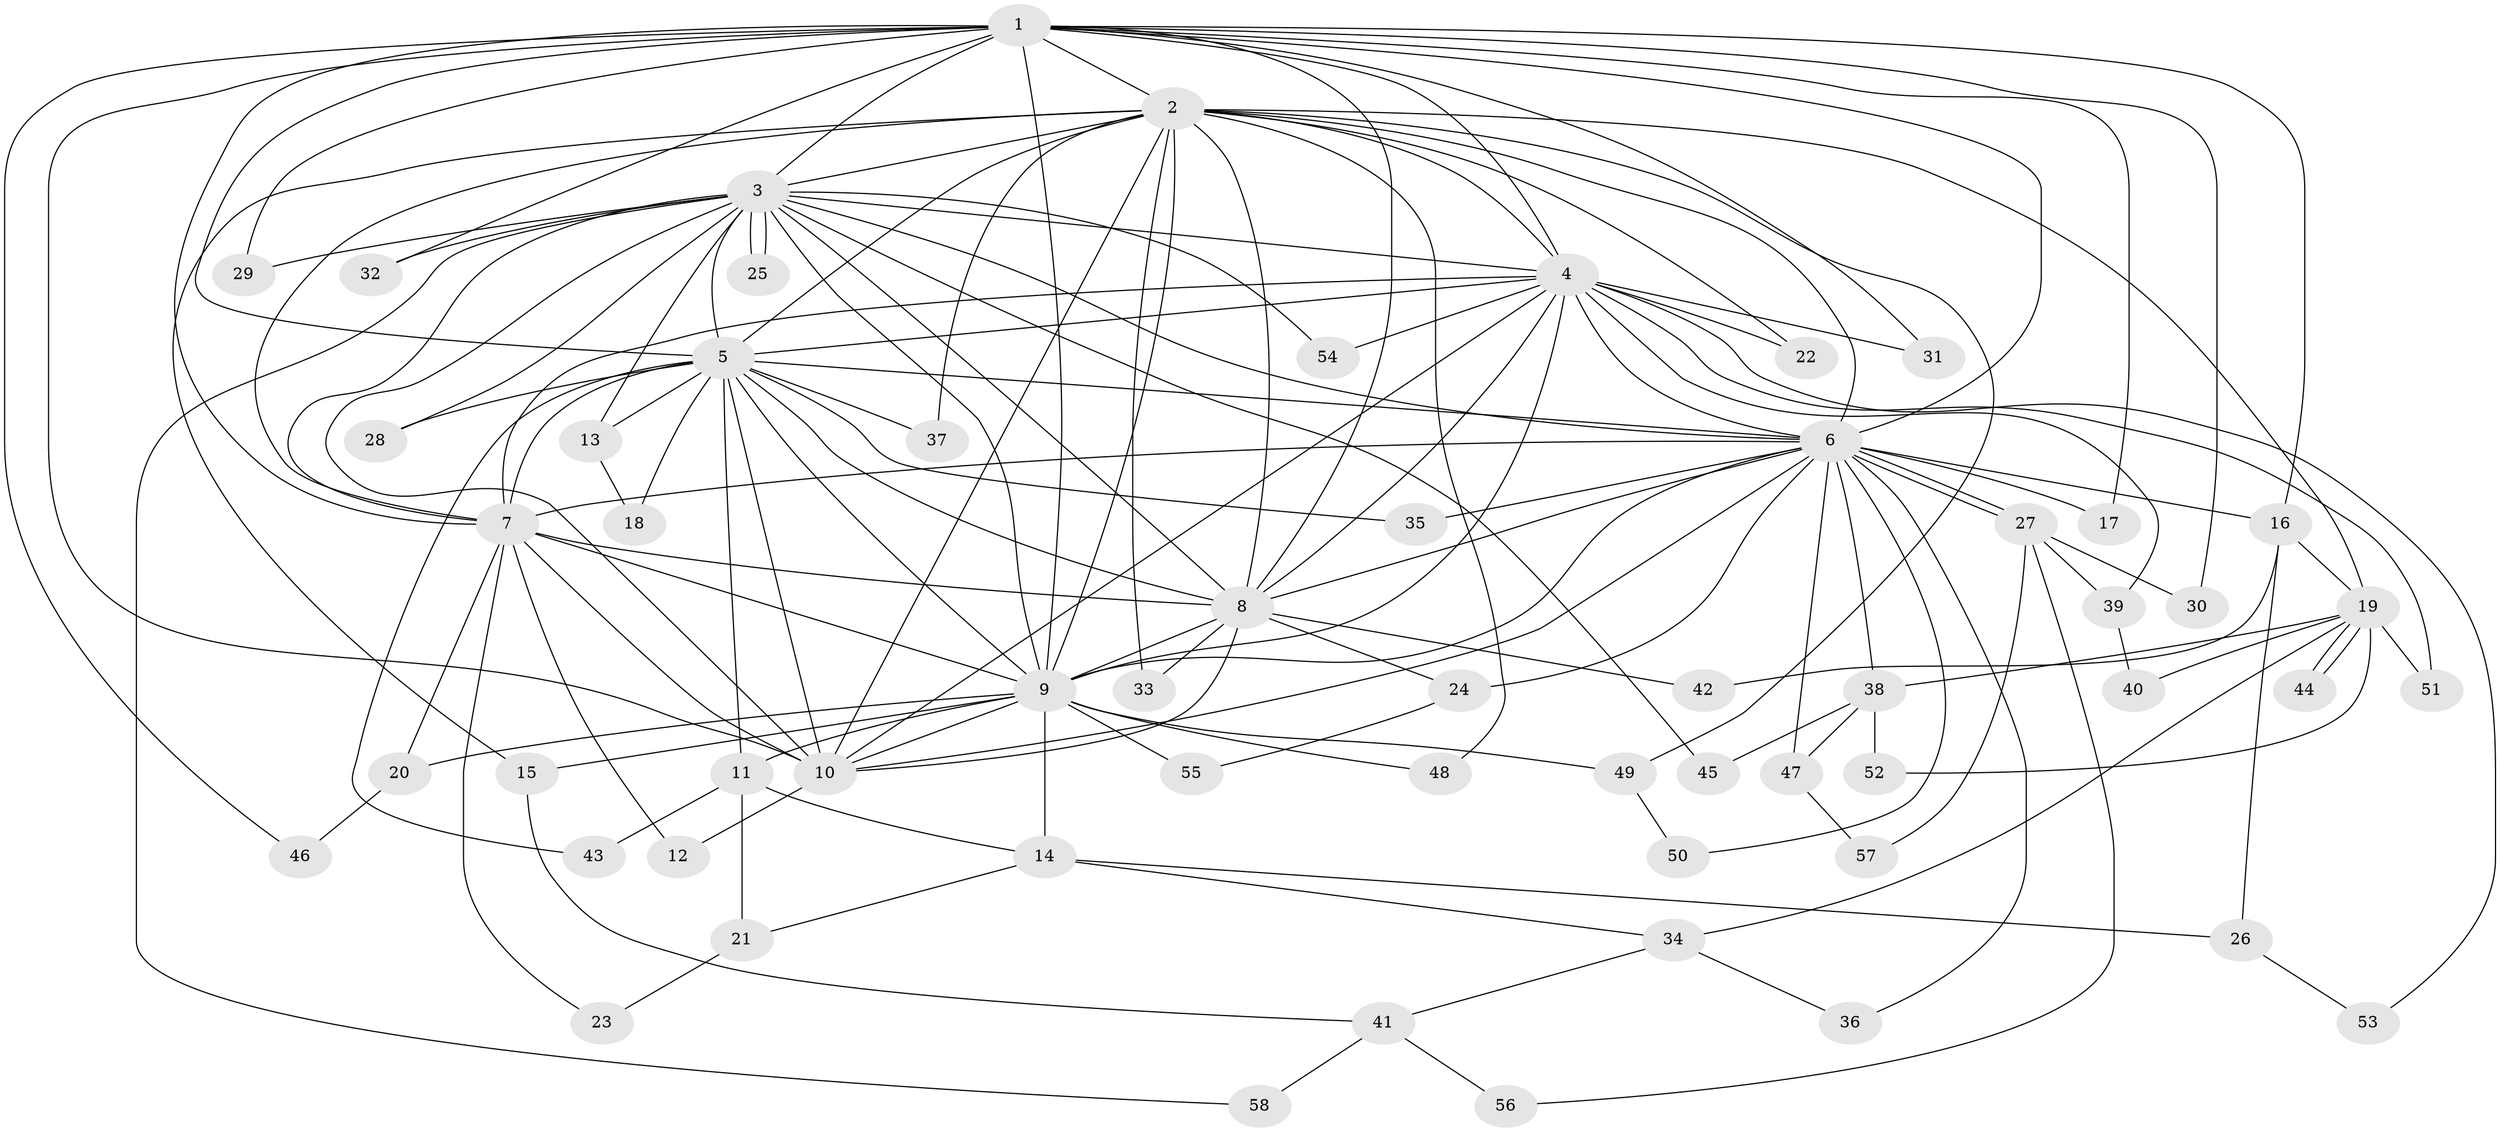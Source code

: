 // coarse degree distribution, {13: 0.075, 23: 0.025, 14: 0.025, 18: 0.025, 10: 0.025, 11: 0.025, 9: 0.025, 5: 0.05, 2: 0.525, 4: 0.05, 6: 0.05, 3: 0.05, 1: 0.05}
// Generated by graph-tools (version 1.1) at 2025/17/03/04/25 18:17:33]
// undirected, 58 vertices, 141 edges
graph export_dot {
graph [start="1"]
  node [color=gray90,style=filled];
  1;
  2;
  3;
  4;
  5;
  6;
  7;
  8;
  9;
  10;
  11;
  12;
  13;
  14;
  15;
  16;
  17;
  18;
  19;
  20;
  21;
  22;
  23;
  24;
  25;
  26;
  27;
  28;
  29;
  30;
  31;
  32;
  33;
  34;
  35;
  36;
  37;
  38;
  39;
  40;
  41;
  42;
  43;
  44;
  45;
  46;
  47;
  48;
  49;
  50;
  51;
  52;
  53;
  54;
  55;
  56;
  57;
  58;
  1 -- 2;
  1 -- 3;
  1 -- 4;
  1 -- 5;
  1 -- 6;
  1 -- 7;
  1 -- 8;
  1 -- 9;
  1 -- 10;
  1 -- 16;
  1 -- 17;
  1 -- 29;
  1 -- 30;
  1 -- 31;
  1 -- 32;
  1 -- 46;
  2 -- 3;
  2 -- 4;
  2 -- 5;
  2 -- 6;
  2 -- 7;
  2 -- 8;
  2 -- 9;
  2 -- 10;
  2 -- 15;
  2 -- 19;
  2 -- 22;
  2 -- 33;
  2 -- 37;
  2 -- 48;
  2 -- 49;
  3 -- 4;
  3 -- 5;
  3 -- 6;
  3 -- 7;
  3 -- 8;
  3 -- 9;
  3 -- 10;
  3 -- 13;
  3 -- 25;
  3 -- 25;
  3 -- 28;
  3 -- 29;
  3 -- 32;
  3 -- 45;
  3 -- 54;
  3 -- 58;
  4 -- 5;
  4 -- 6;
  4 -- 7;
  4 -- 8;
  4 -- 9;
  4 -- 10;
  4 -- 22;
  4 -- 31;
  4 -- 39;
  4 -- 51;
  4 -- 53;
  4 -- 54;
  5 -- 6;
  5 -- 7;
  5 -- 8;
  5 -- 9;
  5 -- 10;
  5 -- 11;
  5 -- 13;
  5 -- 18;
  5 -- 28;
  5 -- 35;
  5 -- 37;
  5 -- 43;
  6 -- 7;
  6 -- 8;
  6 -- 9;
  6 -- 10;
  6 -- 16;
  6 -- 17;
  6 -- 24;
  6 -- 27;
  6 -- 27;
  6 -- 35;
  6 -- 36;
  6 -- 38;
  6 -- 47;
  6 -- 50;
  7 -- 8;
  7 -- 9;
  7 -- 10;
  7 -- 12;
  7 -- 20;
  7 -- 23;
  8 -- 9;
  8 -- 10;
  8 -- 24;
  8 -- 33;
  8 -- 42;
  9 -- 10;
  9 -- 11;
  9 -- 14;
  9 -- 15;
  9 -- 20;
  9 -- 48;
  9 -- 49;
  9 -- 55;
  10 -- 12;
  11 -- 14;
  11 -- 21;
  11 -- 43;
  13 -- 18;
  14 -- 21;
  14 -- 26;
  14 -- 34;
  15 -- 41;
  16 -- 19;
  16 -- 26;
  16 -- 42;
  19 -- 34;
  19 -- 38;
  19 -- 40;
  19 -- 44;
  19 -- 44;
  19 -- 51;
  19 -- 52;
  20 -- 46;
  21 -- 23;
  24 -- 55;
  26 -- 53;
  27 -- 30;
  27 -- 39;
  27 -- 56;
  27 -- 57;
  34 -- 36;
  34 -- 41;
  38 -- 45;
  38 -- 47;
  38 -- 52;
  39 -- 40;
  41 -- 56;
  41 -- 58;
  47 -- 57;
  49 -- 50;
}
